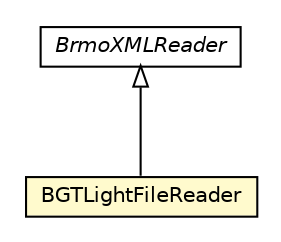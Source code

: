 #!/usr/local/bin/dot
#
# Class diagram 
# Generated by UMLGraph version R5_6-24-gf6e263 (http://www.umlgraph.org/)
#

digraph G {
	edge [fontname="Helvetica",fontsize=10,labelfontname="Helvetica",labelfontsize=10];
	node [fontname="Helvetica",fontsize=10,shape=plaintext];
	nodesep=0.25;
	ranksep=0.5;
	// nl.b3p.brmo.loader.xml.BrmoXMLReader
	c411 [label=<<table title="nl.b3p.brmo.loader.xml.BrmoXMLReader" border="0" cellborder="1" cellspacing="0" cellpadding="2" port="p" href="./BrmoXMLReader.html">
		<tr><td><table border="0" cellspacing="0" cellpadding="1">
<tr><td align="center" balign="center"><font face="Helvetica-Oblique"> BrmoXMLReader </font></td></tr>
		</table></td></tr>
		</table>>, URL="./BrmoXMLReader.html", fontname="Helvetica", fontcolor="black", fontsize=10.0];
	// nl.b3p.brmo.loader.xml.BGTLightFileReader
	c417 [label=<<table title="nl.b3p.brmo.loader.xml.BGTLightFileReader" border="0" cellborder="1" cellspacing="0" cellpadding="2" port="p" bgcolor="lemonChiffon" href="./BGTLightFileReader.html">
		<tr><td><table border="0" cellspacing="0" cellpadding="1">
<tr><td align="center" balign="center"> BGTLightFileReader </td></tr>
		</table></td></tr>
		</table>>, URL="./BGTLightFileReader.html", fontname="Helvetica", fontcolor="black", fontsize=10.0];
	//nl.b3p.brmo.loader.xml.BGTLightFileReader extends nl.b3p.brmo.loader.xml.BrmoXMLReader
	c411:p -> c417:p [dir=back,arrowtail=empty];
}

